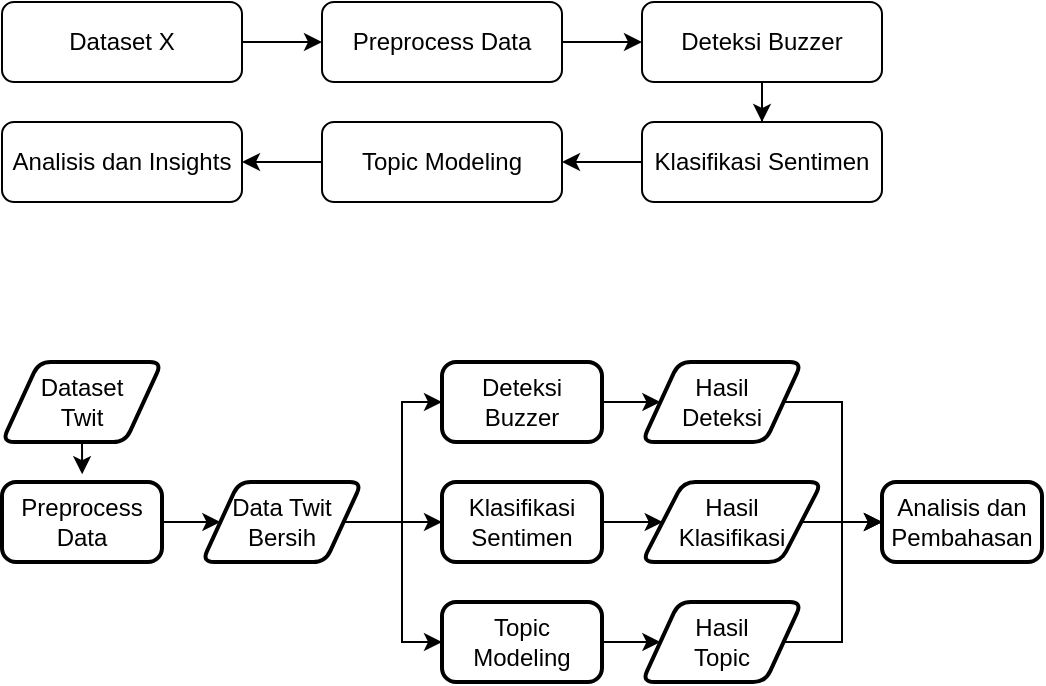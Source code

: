 <mxfile version="24.6.5" type="google">
  <diagram name="Page-1" id="U-uoOyKQjTEbTPIwtWPL">
    <mxGraphModel grid="1" page="1" gridSize="10" guides="1" tooltips="1" connect="1" arrows="1" fold="1" pageScale="1" pageWidth="850" pageHeight="1100" math="0" shadow="0">
      <root>
        <mxCell id="0" />
        <mxCell id="1" parent="0" />
        <mxCell id="NAStXi-n176gES1ePAQV-13" value="" style="edgeStyle=orthogonalEdgeStyle;rounded=0;orthogonalLoop=1;jettySize=auto;html=1;" edge="1" parent="1" source="NAStXi-n176gES1ePAQV-1" target="NAStXi-n176gES1ePAQV-2">
          <mxGeometry relative="1" as="geometry" />
        </mxCell>
        <mxCell id="NAStXi-n176gES1ePAQV-1" value="Dataset X" style="rounded=1;whiteSpace=wrap;html=1;" vertex="1" parent="1">
          <mxGeometry x="300" y="40" width="120" height="40" as="geometry" />
        </mxCell>
        <mxCell id="yciEqkJiw8gxZiM-0bmO-2" value="" style="edgeStyle=orthogonalEdgeStyle;rounded=0;orthogonalLoop=1;jettySize=auto;html=1;" edge="1" parent="1" source="NAStXi-n176gES1ePAQV-2" target="NAStXi-n176gES1ePAQV-3">
          <mxGeometry relative="1" as="geometry" />
        </mxCell>
        <mxCell id="NAStXi-n176gES1ePAQV-2" value="Preprocess Data" style="rounded=1;whiteSpace=wrap;html=1;" vertex="1" parent="1">
          <mxGeometry x="460" y="40" width="120" height="40" as="geometry" />
        </mxCell>
        <mxCell id="yciEqkJiw8gxZiM-0bmO-3" value="" style="edgeStyle=orthogonalEdgeStyle;rounded=0;orthogonalLoop=1;jettySize=auto;html=1;" edge="1" parent="1" source="NAStXi-n176gES1ePAQV-3" target="NAStXi-n176gES1ePAQV-4">
          <mxGeometry relative="1" as="geometry" />
        </mxCell>
        <mxCell id="NAStXi-n176gES1ePAQV-3" value="Deteksi Buzzer" style="rounded=1;whiteSpace=wrap;html=1;" vertex="1" parent="1">
          <mxGeometry x="620" y="40" width="120" height="40" as="geometry" />
        </mxCell>
        <mxCell id="yciEqkJiw8gxZiM-0bmO-4" value="" style="edgeStyle=orthogonalEdgeStyle;rounded=0;orthogonalLoop=1;jettySize=auto;html=1;" edge="1" parent="1" source="NAStXi-n176gES1ePAQV-4" target="NAStXi-n176gES1ePAQV-5">
          <mxGeometry relative="1" as="geometry" />
        </mxCell>
        <mxCell id="NAStXi-n176gES1ePAQV-4" value="Klasifikasi Sentimen" style="rounded=1;whiteSpace=wrap;html=1;" vertex="1" parent="1">
          <mxGeometry x="620" y="100" width="120" height="40" as="geometry" />
        </mxCell>
        <mxCell id="yciEqkJiw8gxZiM-0bmO-5" value="" style="edgeStyle=orthogonalEdgeStyle;rounded=0;orthogonalLoop=1;jettySize=auto;html=1;" edge="1" parent="1" source="NAStXi-n176gES1ePAQV-5" target="NAStXi-n176gES1ePAQV-7">
          <mxGeometry relative="1" as="geometry" />
        </mxCell>
        <mxCell id="NAStXi-n176gES1ePAQV-5" value="Topic Modeling" style="rounded=1;whiteSpace=wrap;html=1;" vertex="1" parent="1">
          <mxGeometry x="460" y="100" width="120" height="40" as="geometry" />
        </mxCell>
        <mxCell id="NAStXi-n176gES1ePAQV-7" value="Analisis dan Insights" style="rounded=1;whiteSpace=wrap;html=1;" vertex="1" parent="1">
          <mxGeometry x="300" y="100" width="120" height="40" as="geometry" />
        </mxCell>
        <mxCell id="UpUuPv49VsiEMKCLX9zP-1" value="&lt;div&gt;Dataset&lt;/div&gt;&lt;div&gt;Twit&lt;/div&gt;" style="shape=parallelogram;html=1;strokeWidth=2;perimeter=parallelogramPerimeter;whiteSpace=wrap;rounded=1;arcSize=12;size=0.23;" vertex="1" parent="1">
          <mxGeometry x="300" y="220" width="80" height="40" as="geometry" />
        </mxCell>
        <mxCell id="UpUuPv49VsiEMKCLX9zP-13" value="" style="edgeStyle=orthogonalEdgeStyle;rounded=0;orthogonalLoop=1;jettySize=auto;html=1;" edge="1" parent="1" source="UpUuPv49VsiEMKCLX9zP-2" target="UpUuPv49VsiEMKCLX9zP-3">
          <mxGeometry relative="1" as="geometry" />
        </mxCell>
        <mxCell id="UpUuPv49VsiEMKCLX9zP-2" value="Preprocess Data" style="rounded=1;whiteSpace=wrap;html=1;absoluteArcSize=1;arcSize=14;strokeWidth=2;" vertex="1" parent="1">
          <mxGeometry x="300" y="280" width="80" height="40" as="geometry" />
        </mxCell>
        <mxCell id="UpUuPv49VsiEMKCLX9zP-14" style="edgeStyle=orthogonalEdgeStyle;rounded=0;orthogonalLoop=1;jettySize=auto;html=1;exitX=1;exitY=0.5;exitDx=0;exitDy=0;entryX=0;entryY=0.5;entryDx=0;entryDy=0;" edge="1" parent="1" source="UpUuPv49VsiEMKCLX9zP-3" target="UpUuPv49VsiEMKCLX9zP-5">
          <mxGeometry relative="1" as="geometry" />
        </mxCell>
        <mxCell id="UpUuPv49VsiEMKCLX9zP-15" style="edgeStyle=orthogonalEdgeStyle;rounded=0;orthogonalLoop=1;jettySize=auto;html=1;exitX=1;exitY=0.5;exitDx=0;exitDy=0;entryX=0;entryY=0.5;entryDx=0;entryDy=0;" edge="1" parent="1" source="UpUuPv49VsiEMKCLX9zP-3" target="UpUuPv49VsiEMKCLX9zP-4">
          <mxGeometry relative="1" as="geometry" />
        </mxCell>
        <mxCell id="UpUuPv49VsiEMKCLX9zP-16" style="edgeStyle=orthogonalEdgeStyle;rounded=0;orthogonalLoop=1;jettySize=auto;html=1;exitX=1;exitY=0.5;exitDx=0;exitDy=0;entryX=0;entryY=0.5;entryDx=0;entryDy=0;" edge="1" parent="1" source="UpUuPv49VsiEMKCLX9zP-3" target="UpUuPv49VsiEMKCLX9zP-6">
          <mxGeometry relative="1" as="geometry" />
        </mxCell>
        <mxCell id="UpUuPv49VsiEMKCLX9zP-3" value="Data Twit Bersih" style="shape=parallelogram;html=1;strokeWidth=2;perimeter=parallelogramPerimeter;whiteSpace=wrap;rounded=1;arcSize=12;size=0.23;" vertex="1" parent="1">
          <mxGeometry x="400" y="280" width="80" height="40" as="geometry" />
        </mxCell>
        <mxCell id="UpUuPv49VsiEMKCLX9zP-24" value="" style="edgeStyle=orthogonalEdgeStyle;rounded=0;orthogonalLoop=1;jettySize=auto;html=1;" edge="1" parent="1" source="UpUuPv49VsiEMKCLX9zP-4" target="UpUuPv49VsiEMKCLX9zP-21">
          <mxGeometry relative="1" as="geometry" />
        </mxCell>
        <mxCell id="UpUuPv49VsiEMKCLX9zP-4" value="&lt;div&gt;Klasifikasi&lt;/div&gt;&lt;div&gt;Sentimen&lt;br&gt;&lt;/div&gt;" style="rounded=1;whiteSpace=wrap;html=1;absoluteArcSize=1;arcSize=14;strokeWidth=2;" vertex="1" parent="1">
          <mxGeometry x="520" y="280" width="80" height="40" as="geometry" />
        </mxCell>
        <mxCell id="UpUuPv49VsiEMKCLX9zP-23" value="" style="edgeStyle=orthogonalEdgeStyle;rounded=0;orthogonalLoop=1;jettySize=auto;html=1;" edge="1" parent="1" source="UpUuPv49VsiEMKCLX9zP-5" target="UpUuPv49VsiEMKCLX9zP-22">
          <mxGeometry relative="1" as="geometry" />
        </mxCell>
        <mxCell id="UpUuPv49VsiEMKCLX9zP-5" value="&lt;div&gt;Deteksi&lt;/div&gt;&lt;div&gt;Buzzer&lt;br&gt;&lt;/div&gt;" style="rounded=1;whiteSpace=wrap;html=1;absoluteArcSize=1;arcSize=14;strokeWidth=2;" vertex="1" parent="1">
          <mxGeometry x="520" y="220" width="80" height="40" as="geometry" />
        </mxCell>
        <mxCell id="UpUuPv49VsiEMKCLX9zP-25" value="" style="edgeStyle=orthogonalEdgeStyle;rounded=0;orthogonalLoop=1;jettySize=auto;html=1;" edge="1" parent="1" source="UpUuPv49VsiEMKCLX9zP-6" target="UpUuPv49VsiEMKCLX9zP-20">
          <mxGeometry relative="1" as="geometry" />
        </mxCell>
        <mxCell id="UpUuPv49VsiEMKCLX9zP-6" value="Topic Modeling" style="rounded=1;whiteSpace=wrap;html=1;absoluteArcSize=1;arcSize=14;strokeWidth=2;" vertex="1" parent="1">
          <mxGeometry x="520" y="340" width="80" height="40" as="geometry" />
        </mxCell>
        <mxCell id="UpUuPv49VsiEMKCLX9zP-10" value="Analisis dan Pembahasan" style="rounded=1;whiteSpace=wrap;html=1;absoluteArcSize=1;arcSize=14;strokeWidth=2;" vertex="1" parent="1">
          <mxGeometry x="740" y="280" width="80" height="40" as="geometry" />
        </mxCell>
        <mxCell id="UpUuPv49VsiEMKCLX9zP-11" style="edgeStyle=orthogonalEdgeStyle;rounded=0;orthogonalLoop=1;jettySize=auto;html=1;exitX=0.5;exitY=1;exitDx=0;exitDy=0;entryX=0.501;entryY=-0.097;entryDx=0;entryDy=0;entryPerimeter=0;" edge="1" parent="1" source="UpUuPv49VsiEMKCLX9zP-1" target="UpUuPv49VsiEMKCLX9zP-2">
          <mxGeometry relative="1" as="geometry" />
        </mxCell>
        <mxCell id="UpUuPv49VsiEMKCLX9zP-30" style="edgeStyle=orthogonalEdgeStyle;rounded=0;orthogonalLoop=1;jettySize=auto;html=1;exitX=1;exitY=0.5;exitDx=0;exitDy=0;entryX=0;entryY=0.5;entryDx=0;entryDy=0;" edge="1" parent="1" source="UpUuPv49VsiEMKCLX9zP-20" target="UpUuPv49VsiEMKCLX9zP-10">
          <mxGeometry relative="1" as="geometry" />
        </mxCell>
        <mxCell id="UpUuPv49VsiEMKCLX9zP-20" value="&lt;div&gt;Hasil&lt;/div&gt;&lt;div&gt;Topic &lt;br&gt;&lt;/div&gt;" style="shape=parallelogram;html=1;strokeWidth=2;perimeter=parallelogramPerimeter;whiteSpace=wrap;rounded=1;arcSize=12;size=0.23;" vertex="1" parent="1">
          <mxGeometry x="620" y="340" width="80" height="40" as="geometry" />
        </mxCell>
        <mxCell id="UpUuPv49VsiEMKCLX9zP-29" value="" style="edgeStyle=orthogonalEdgeStyle;rounded=0;orthogonalLoop=1;jettySize=auto;html=1;" edge="1" parent="1" source="UpUuPv49VsiEMKCLX9zP-21" target="UpUuPv49VsiEMKCLX9zP-10">
          <mxGeometry relative="1" as="geometry" />
        </mxCell>
        <mxCell id="UpUuPv49VsiEMKCLX9zP-21" value="&lt;div&gt;Hasil&lt;/div&gt;&lt;div&gt;Klasifikasi&lt;br&gt;&lt;/div&gt;" style="shape=parallelogram;html=1;strokeWidth=2;perimeter=parallelogramPerimeter;whiteSpace=wrap;rounded=1;arcSize=12;size=0.23;" vertex="1" parent="1">
          <mxGeometry x="620" y="280" width="90" height="40" as="geometry" />
        </mxCell>
        <mxCell id="UpUuPv49VsiEMKCLX9zP-26" style="edgeStyle=orthogonalEdgeStyle;rounded=0;orthogonalLoop=1;jettySize=auto;html=1;exitX=1;exitY=0.5;exitDx=0;exitDy=0;entryX=0;entryY=0.5;entryDx=0;entryDy=0;" edge="1" parent="1" source="UpUuPv49VsiEMKCLX9zP-22" target="UpUuPv49VsiEMKCLX9zP-10">
          <mxGeometry relative="1" as="geometry" />
        </mxCell>
        <mxCell id="UpUuPv49VsiEMKCLX9zP-22" value="&lt;div&gt;Hasil&lt;/div&gt;&lt;div&gt;Deteksi&lt;br&gt;&lt;/div&gt;" style="shape=parallelogram;html=1;strokeWidth=2;perimeter=parallelogramPerimeter;whiteSpace=wrap;rounded=1;arcSize=12;size=0.23;" vertex="1" parent="1">
          <mxGeometry x="620" y="220" width="80" height="40" as="geometry" />
        </mxCell>
      </root>
    </mxGraphModel>
  </diagram>
</mxfile>
